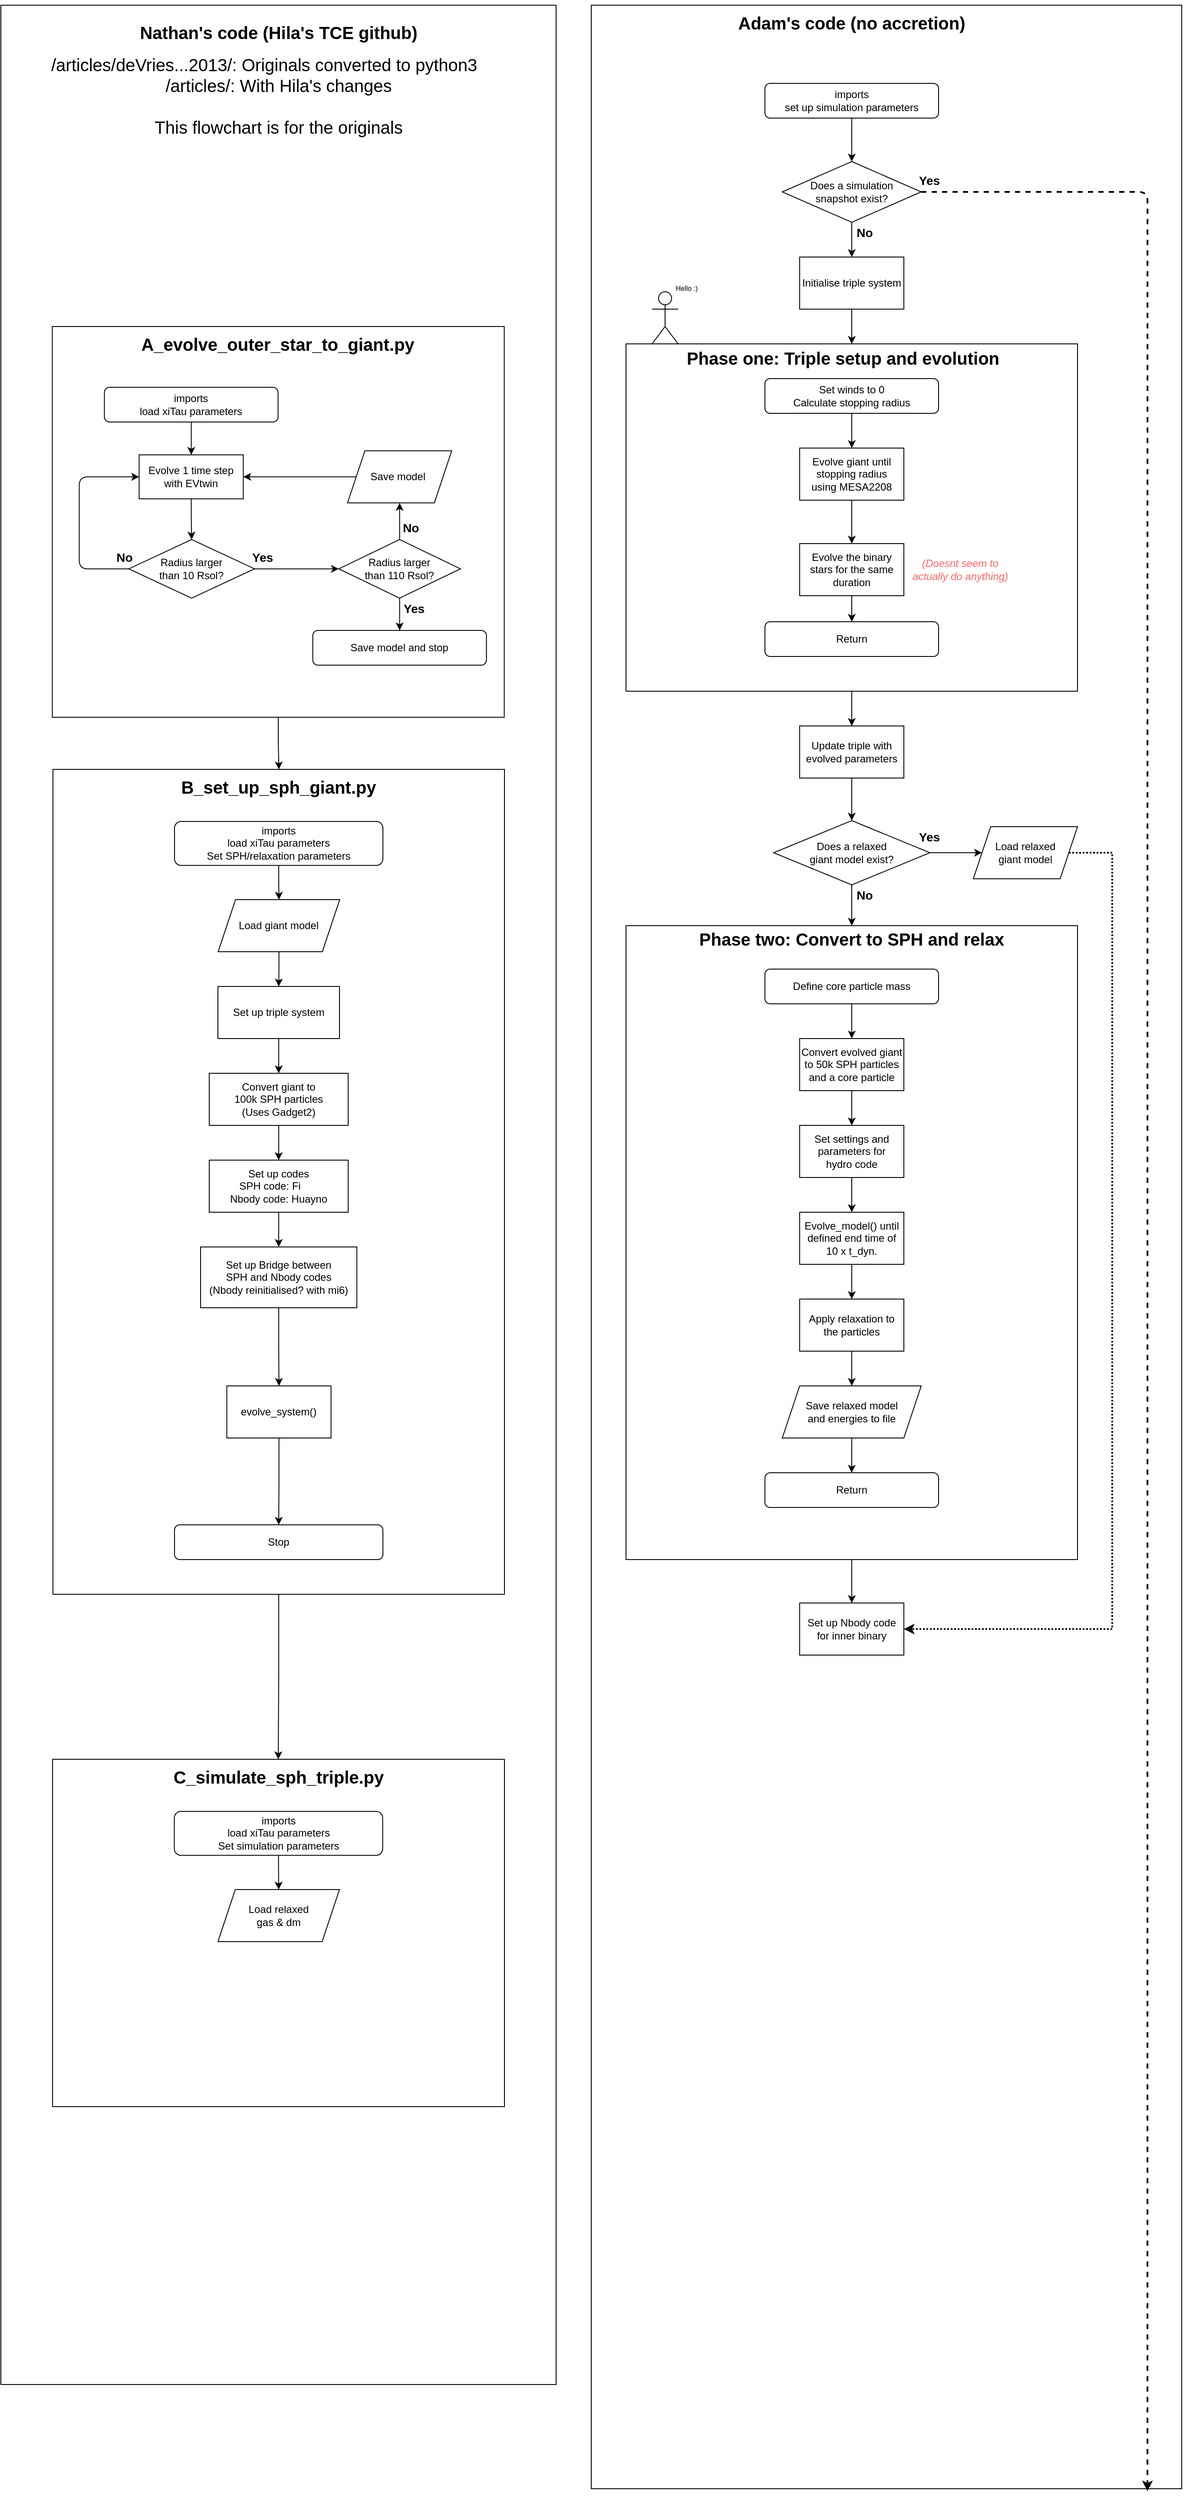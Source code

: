 <mxfile version="22.0.8" type="device">
  <diagram id="C5RBs43oDa-KdzZeNtuy" name="Page-1">
    <mxGraphModel dx="1122" dy="3079" grid="1" gridSize="10" guides="1" tooltips="1" connect="1" arrows="1" fold="1" page="1" pageScale="1" pageWidth="827" pageHeight="1169" math="0" shadow="0">
      <root>
        <mxCell id="WIyWlLk6GJQsqaUBKTNV-0" />
        <mxCell id="WIyWlLk6GJQsqaUBKTNV-1" parent="WIyWlLk6GJQsqaUBKTNV-0" />
        <mxCell id="GzwksDXFayszBQo7reNW-79" value="" style="rounded=0;whiteSpace=wrap;html=1;fillColor=none;shadow=0;glass=0;container=1;recursiveResize=0;" parent="WIyWlLk6GJQsqaUBKTNV-1" vertex="1">
          <mxGeometry x="760" y="-1600" width="680" height="2860" as="geometry" />
        </mxCell>
        <mxCell id="PNBJq6f99JEJwenBxY8p-17" value="" style="edgeStyle=orthogonalEdgeStyle;rounded=0;orthogonalLoop=1;jettySize=auto;html=1;" edge="1" parent="GzwksDXFayszBQo7reNW-79" source="GzwksDXFayszBQo7reNW-158" target="PNBJq6f99JEJwenBxY8p-16">
          <mxGeometry relative="1" as="geometry" />
        </mxCell>
        <mxCell id="GzwksDXFayszBQo7reNW-158" value="" style="whiteSpace=wrap;html=1;rounded=0;fillColor=none;container=1;recursiveResize=0;" parent="GzwksDXFayszBQo7reNW-79" vertex="1">
          <mxGeometry x="40" y="1060" width="520" height="730" as="geometry" />
        </mxCell>
        <mxCell id="GzwksDXFayszBQo7reNW-175" value="&lt;font style=&quot;font-size: 20px;&quot;&gt;&lt;font style=&quot;font-size: 20px;&quot;&gt;&lt;b style=&quot;&quot;&gt;Phase two:&amp;nbsp;&lt;/b&gt;&lt;/font&gt;&lt;b&gt;Convert to SPH and relax&lt;/b&gt;&lt;/font&gt;" style="text;html=1;strokeColor=none;fillColor=none;align=center;verticalAlign=middle;whiteSpace=wrap;rounded=0;" parent="GzwksDXFayszBQo7reNW-158" vertex="1">
          <mxGeometry x="40" width="440" height="30" as="geometry" />
        </mxCell>
        <mxCell id="PNBJq6f99JEJwenBxY8p-2" value="" style="edgeStyle=orthogonalEdgeStyle;rounded=0;orthogonalLoop=1;jettySize=auto;html=1;" edge="1" parent="GzwksDXFayszBQo7reNW-158" source="M_gOwme07G2UOisn0Ahi-7" target="PNBJq6f99JEJwenBxY8p-1">
          <mxGeometry relative="1" as="geometry" />
        </mxCell>
        <mxCell id="M_gOwme07G2UOisn0Ahi-7" value="Define core particle mass" style="rounded=1;whiteSpace=wrap;html=1;" parent="GzwksDXFayszBQo7reNW-158" vertex="1">
          <mxGeometry x="160" y="50" width="200" height="40" as="geometry" />
        </mxCell>
        <mxCell id="PNBJq6f99JEJwenBxY8p-4" value="" style="edgeStyle=orthogonalEdgeStyle;rounded=0;orthogonalLoop=1;jettySize=auto;html=1;" edge="1" parent="GzwksDXFayszBQo7reNW-158" source="PNBJq6f99JEJwenBxY8p-1" target="PNBJq6f99JEJwenBxY8p-3">
          <mxGeometry relative="1" as="geometry" />
        </mxCell>
        <mxCell id="PNBJq6f99JEJwenBxY8p-1" value="Convert evolved giant to 50k SPH particles and a core particle" style="whiteSpace=wrap;html=1;rounded=0;" vertex="1" parent="GzwksDXFayszBQo7reNW-158">
          <mxGeometry x="200" y="130" width="120" height="60" as="geometry" />
        </mxCell>
        <mxCell id="PNBJq6f99JEJwenBxY8p-6" value="" style="edgeStyle=orthogonalEdgeStyle;rounded=0;orthogonalLoop=1;jettySize=auto;html=1;" edge="1" parent="GzwksDXFayszBQo7reNW-158" source="PNBJq6f99JEJwenBxY8p-3" target="PNBJq6f99JEJwenBxY8p-5">
          <mxGeometry relative="1" as="geometry" />
        </mxCell>
        <mxCell id="PNBJq6f99JEJwenBxY8p-3" value="Set settings and parameters for&lt;br&gt;hydro code" style="whiteSpace=wrap;html=1;rounded=0;" vertex="1" parent="GzwksDXFayszBQo7reNW-158">
          <mxGeometry x="200" y="230" width="120" height="60" as="geometry" />
        </mxCell>
        <mxCell id="PNBJq6f99JEJwenBxY8p-8" value="" style="edgeStyle=orthogonalEdgeStyle;rounded=0;orthogonalLoop=1;jettySize=auto;html=1;" edge="1" parent="GzwksDXFayszBQo7reNW-158" source="PNBJq6f99JEJwenBxY8p-5" target="PNBJq6f99JEJwenBxY8p-7">
          <mxGeometry relative="1" as="geometry" />
        </mxCell>
        <mxCell id="PNBJq6f99JEJwenBxY8p-5" value="Evolve_model() until defined end time of 10 x t_dyn." style="whiteSpace=wrap;html=1;rounded=0;" vertex="1" parent="GzwksDXFayszBQo7reNW-158">
          <mxGeometry x="200" y="330" width="120" height="60" as="geometry" />
        </mxCell>
        <mxCell id="PNBJq6f99JEJwenBxY8p-10" value="" style="edgeStyle=orthogonalEdgeStyle;rounded=0;orthogonalLoop=1;jettySize=auto;html=1;" edge="1" parent="GzwksDXFayszBQo7reNW-158" source="PNBJq6f99JEJwenBxY8p-7" target="PNBJq6f99JEJwenBxY8p-9">
          <mxGeometry relative="1" as="geometry" />
        </mxCell>
        <mxCell id="PNBJq6f99JEJwenBxY8p-7" value="Apply relaxation to the particles" style="whiteSpace=wrap;html=1;rounded=0;" vertex="1" parent="GzwksDXFayszBQo7reNW-158">
          <mxGeometry x="200" y="430" width="120" height="60" as="geometry" />
        </mxCell>
        <mxCell id="PNBJq6f99JEJwenBxY8p-12" value="" style="edgeStyle=orthogonalEdgeStyle;rounded=0;orthogonalLoop=1;jettySize=auto;html=1;entryX=0.5;entryY=0;entryDx=0;entryDy=0;" edge="1" parent="GzwksDXFayszBQo7reNW-158" source="PNBJq6f99JEJwenBxY8p-9" target="PNBJq6f99JEJwenBxY8p-13">
          <mxGeometry relative="1" as="geometry">
            <mxPoint x="260" y="630" as="targetPoint" />
          </mxGeometry>
        </mxCell>
        <mxCell id="PNBJq6f99JEJwenBxY8p-9" value="Save relaxed model&lt;br&gt;and energies to file" style="shape=parallelogram;perimeter=parallelogramPerimeter;whiteSpace=wrap;html=1;fixedSize=1;rounded=0;" vertex="1" parent="GzwksDXFayszBQo7reNW-158">
          <mxGeometry x="180" y="530" width="160" height="60" as="geometry" />
        </mxCell>
        <mxCell id="PNBJq6f99JEJwenBxY8p-13" value="Return" style="rounded=1;whiteSpace=wrap;html=1;" vertex="1" parent="GzwksDXFayszBQo7reNW-158">
          <mxGeometry x="160" y="630" width="200" height="40" as="geometry" />
        </mxCell>
        <mxCell id="GzwksDXFayszBQo7reNW-143" value="" style="edgeStyle=orthogonalEdgeStyle;rounded=0;orthogonalLoop=1;jettySize=auto;html=1;" parent="GzwksDXFayszBQo7reNW-79" source="GzwksDXFayszBQo7reNW-94" target="GzwksDXFayszBQo7reNW-142" edge="1">
          <mxGeometry relative="1" as="geometry" />
        </mxCell>
        <mxCell id="GzwksDXFayszBQo7reNW-94" value="" style="rounded=0;whiteSpace=wrap;html=1;container=1;recursiveResize=0;fillColor=none;" parent="GzwksDXFayszBQo7reNW-79" vertex="1">
          <mxGeometry x="40" y="390" width="520" height="400" as="geometry">
            <mxRectangle x="80" y="400" width="50" height="40" as="alternateBounds" />
          </mxGeometry>
        </mxCell>
        <mxCell id="GzwksDXFayszBQo7reNW-134" value="&lt;font style=&quot;font-size: 20px;&quot;&gt;&lt;b&gt;Phase one:&amp;nbsp;Triple setup and evolution&lt;/b&gt;&lt;/font&gt;" style="text;html=1;strokeColor=none;fillColor=none;align=center;verticalAlign=middle;whiteSpace=wrap;rounded=0;" parent="GzwksDXFayszBQo7reNW-94" vertex="1">
          <mxGeometry x="30" y="1" width="440" height="30" as="geometry" />
        </mxCell>
        <mxCell id="GzwksDXFayszBQo7reNW-137" style="edgeStyle=orthogonalEdgeStyle;rounded=0;orthogonalLoop=1;jettySize=auto;html=1;exitX=0.5;exitY=1;exitDx=0;exitDy=0;" parent="GzwksDXFayszBQo7reNW-94" source="GzwksDXFayszBQo7reNW-135" target="GzwksDXFayszBQo7reNW-136" edge="1">
          <mxGeometry relative="1" as="geometry" />
        </mxCell>
        <mxCell id="GzwksDXFayszBQo7reNW-135" value="Set winds to 0&lt;br&gt;Calculate stopping radius" style="rounded=1;whiteSpace=wrap;html=1;" parent="GzwksDXFayszBQo7reNW-94" vertex="1">
          <mxGeometry x="160" y="40" width="200" height="40" as="geometry" />
        </mxCell>
        <mxCell id="GzwksDXFayszBQo7reNW-139" value="" style="edgeStyle=orthogonalEdgeStyle;rounded=0;orthogonalLoop=1;jettySize=auto;html=1;" parent="GzwksDXFayszBQo7reNW-94" source="GzwksDXFayszBQo7reNW-136" target="GzwksDXFayszBQo7reNW-138" edge="1">
          <mxGeometry relative="1" as="geometry" />
        </mxCell>
        <mxCell id="GzwksDXFayszBQo7reNW-136" value="Evolve giant until stopping radius&lt;br&gt;using MESA2208" style="rounded=0;whiteSpace=wrap;html=1;" parent="GzwksDXFayszBQo7reNW-94" vertex="1">
          <mxGeometry x="200" y="120" width="120" height="60" as="geometry" />
        </mxCell>
        <mxCell id="GzwksDXFayszBQo7reNW-141" style="edgeStyle=orthogonalEdgeStyle;rounded=0;orthogonalLoop=1;jettySize=auto;html=1;exitX=0.5;exitY=1;exitDx=0;exitDy=0;entryX=0.5;entryY=0;entryDx=0;entryDy=0;" parent="GzwksDXFayszBQo7reNW-94" source="GzwksDXFayszBQo7reNW-138" target="GzwksDXFayszBQo7reNW-140" edge="1">
          <mxGeometry relative="1" as="geometry" />
        </mxCell>
        <mxCell id="GzwksDXFayszBQo7reNW-140" value="Return" style="rounded=1;whiteSpace=wrap;html=1;" parent="GzwksDXFayszBQo7reNW-94" vertex="1">
          <mxGeometry x="160" y="320" width="200" height="40" as="geometry" />
        </mxCell>
        <mxCell id="GzwksDXFayszBQo7reNW-145" value="" style="group;fillColor=none;strokeColor=none;fontColor=#333333;" parent="GzwksDXFayszBQo7reNW-94" vertex="1" connectable="0">
          <mxGeometry x="200" y="230" width="250" height="60" as="geometry" />
        </mxCell>
        <mxCell id="GzwksDXFayszBQo7reNW-138" value="Evolve the binary stars for the same duration" style="rounded=0;whiteSpace=wrap;html=1;" parent="GzwksDXFayszBQo7reNW-145" vertex="1">
          <mxGeometry width="120" height="60" as="geometry" />
        </mxCell>
        <mxCell id="GzwksDXFayszBQo7reNW-144" value="&lt;i&gt;&lt;font color=&quot;#ff6666&quot;&gt;(Doesnt seem to actually do anything)&lt;/font&gt;&lt;/i&gt;" style="text;html=1;strokeColor=none;fillColor=none;align=center;verticalAlign=middle;whiteSpace=wrap;rounded=0;" parent="GzwksDXFayszBQo7reNW-145" vertex="1">
          <mxGeometry x="120" width="130" height="60" as="geometry" />
        </mxCell>
        <mxCell id="GzwksDXFayszBQo7reNW-82" value="" style="edgeStyle=orthogonalEdgeStyle;rounded=0;orthogonalLoop=1;jettySize=auto;html=1;" parent="GzwksDXFayszBQo7reNW-79" source="GzwksDXFayszBQo7reNW-80" target="GzwksDXFayszBQo7reNW-81" edge="1">
          <mxGeometry relative="1" as="geometry" />
        </mxCell>
        <mxCell id="GzwksDXFayszBQo7reNW-80" value="imports&lt;br&gt;set up simulation parameters" style="rounded=1;whiteSpace=wrap;html=1;" parent="GzwksDXFayszBQo7reNW-79" vertex="1">
          <mxGeometry x="200" y="90" width="200" height="40" as="geometry" />
        </mxCell>
        <mxCell id="GzwksDXFayszBQo7reNW-84" value="" style="edgeStyle=orthogonalEdgeStyle;rounded=0;orthogonalLoop=1;jettySize=auto;html=1;" parent="GzwksDXFayszBQo7reNW-79" source="GzwksDXFayszBQo7reNW-81" target="GzwksDXFayszBQo7reNW-83" edge="1">
          <mxGeometry relative="1" as="geometry" />
        </mxCell>
        <mxCell id="GzwksDXFayszBQo7reNW-83" value="Initialise triple system" style="whiteSpace=wrap;html=1;rounded=0;" parent="GzwksDXFayszBQo7reNW-79" vertex="1">
          <mxGeometry x="240" y="290" width="120" height="60" as="geometry" />
        </mxCell>
        <mxCell id="GzwksDXFayszBQo7reNW-78" value="&lt;h1 style=&quot;border-color: var(--border-color); line-height: 18px;&quot;&gt;&lt;font style=&quot;font-size: 20px;&quot;&gt;Adam&#39;s code (no accretion)&lt;/font&gt;&lt;/h1&gt;" style="text;html=1;strokeColor=none;fillColor=none;align=center;verticalAlign=middle;whiteSpace=wrap;rounded=0;" parent="GzwksDXFayszBQo7reNW-79" vertex="1">
          <mxGeometry x="40" width="520" height="40" as="geometry" />
        </mxCell>
        <mxCell id="GzwksDXFayszBQo7reNW-87" value="" style="endArrow=classic;html=1;rounded=1;exitX=1;exitY=0.5;exitDx=0;exitDy=0;entryX=0.942;entryY=1.001;entryDx=0;entryDy=0;entryPerimeter=0;edgeStyle=orthogonalEdgeStyle;strokeWidth=2;dashed=1;" parent="GzwksDXFayszBQo7reNW-79" source="GzwksDXFayszBQo7reNW-81" target="GzwksDXFayszBQo7reNW-79" edge="1">
          <mxGeometry width="50" height="50" relative="1" as="geometry">
            <mxPoint x="-50" y="340" as="sourcePoint" />
            <mxPoint x="710" y="320" as="targetPoint" />
            <Array as="points">
              <mxPoint x="641" y="215" />
            </Array>
          </mxGeometry>
        </mxCell>
        <mxCell id="GzwksDXFayszBQo7reNW-95" value="" style="endArrow=classic;html=1;rounded=0;exitX=0.5;exitY=1;exitDx=0;exitDy=0;" parent="GzwksDXFayszBQo7reNW-79" source="GzwksDXFayszBQo7reNW-83" target="GzwksDXFayszBQo7reNW-94" edge="1">
          <mxGeometry width="50" height="50" relative="1" as="geometry">
            <mxPoint x="-90" y="540" as="sourcePoint" />
            <mxPoint x="340" y="400" as="targetPoint" />
          </mxGeometry>
        </mxCell>
        <mxCell id="GzwksDXFayszBQo7reNW-149" style="edgeStyle=orthogonalEdgeStyle;rounded=0;orthogonalLoop=1;jettySize=auto;html=1;exitX=0.5;exitY=1;exitDx=0;exitDy=0;" parent="GzwksDXFayszBQo7reNW-79" source="GzwksDXFayszBQo7reNW-142" target="GzwksDXFayszBQo7reNW-148" edge="1">
          <mxGeometry relative="1" as="geometry" />
        </mxCell>
        <mxCell id="GzwksDXFayszBQo7reNW-142" value="Update triple with evolved parameters" style="whiteSpace=wrap;html=1;fillColor=none;rounded=0;" parent="GzwksDXFayszBQo7reNW-79" vertex="1">
          <mxGeometry x="240" y="830" width="120" height="60" as="geometry" />
        </mxCell>
        <mxCell id="GzwksDXFayszBQo7reNW-157" value="" style="edgeStyle=orthogonalEdgeStyle;rounded=0;orthogonalLoop=1;jettySize=auto;html=1;" parent="GzwksDXFayszBQo7reNW-79" source="GzwksDXFayszBQo7reNW-148" target="GzwksDXFayszBQo7reNW-156" edge="1">
          <mxGeometry relative="1" as="geometry" />
        </mxCell>
        <mxCell id="GzwksDXFayszBQo7reNW-159" value="" style="edgeStyle=orthogonalEdgeStyle;rounded=0;orthogonalLoop=1;jettySize=auto;html=1;" parent="GzwksDXFayszBQo7reNW-79" source="GzwksDXFayszBQo7reNW-148" target="GzwksDXFayszBQo7reNW-158" edge="1">
          <mxGeometry relative="1" as="geometry" />
        </mxCell>
        <mxCell id="GzwksDXFayszBQo7reNW-160" value="" style="group" parent="GzwksDXFayszBQo7reNW-79" vertex="1" connectable="0">
          <mxGeometry x="220" y="180" width="189" height="95.326" as="geometry" />
        </mxCell>
        <mxCell id="GzwksDXFayszBQo7reNW-81" value="Does a simulation &lt;br&gt;snapshot exist?" style="rhombus;whiteSpace=wrap;html=1;rounded=0;" parent="GzwksDXFayszBQo7reNW-160" vertex="1">
          <mxGeometry width="160" height="70" as="geometry" />
        </mxCell>
        <mxCell id="GzwksDXFayszBQo7reNW-88" value="&lt;h3&gt;Yes&lt;/h3&gt;" style="text;html=1;strokeColor=none;fillColor=none;spacing=5;spacingTop=-20;whiteSpace=wrap;overflow=hidden;rounded=0;align=center;" parent="GzwksDXFayszBQo7reNW-160" vertex="1">
          <mxGeometry x="150" y="10.005" width="39" height="25.322" as="geometry" />
        </mxCell>
        <mxCell id="GzwksDXFayszBQo7reNW-89" value="&lt;h3&gt;No&lt;/h3&gt;&lt;div&gt;&lt;br&gt;&lt;/div&gt;" style="text;html=1;strokeColor=none;fillColor=none;spacing=5;spacingTop=-20;whiteSpace=wrap;overflow=hidden;rounded=0;align=center;" parent="GzwksDXFayszBQo7reNW-160" vertex="1">
          <mxGeometry x="80" y="70.005" width="30" height="25.322" as="geometry" />
        </mxCell>
        <mxCell id="GzwksDXFayszBQo7reNW-161" value="" style="group" parent="GzwksDXFayszBQo7reNW-79" vertex="1" connectable="0">
          <mxGeometry x="210" y="939" width="199" height="99.326" as="geometry" />
        </mxCell>
        <mxCell id="GzwksDXFayszBQo7reNW-148" value="Does a relaxed&lt;br&gt;giant model exist?" style="rhombus;whiteSpace=wrap;html=1;rounded=0;" parent="GzwksDXFayszBQo7reNW-161" vertex="1">
          <mxGeometry width="180" height="74" as="geometry" />
        </mxCell>
        <mxCell id="GzwksDXFayszBQo7reNW-151" value="&lt;h3&gt;Yes&lt;/h3&gt;" style="text;html=1;strokeColor=none;fillColor=none;spacing=5;spacingTop=-20;whiteSpace=wrap;overflow=hidden;rounded=0;align=center;" parent="GzwksDXFayszBQo7reNW-161" vertex="1">
          <mxGeometry x="160" y="7.005" width="39" height="25.322" as="geometry" />
        </mxCell>
        <mxCell id="GzwksDXFayszBQo7reNW-152" value="&lt;h3&gt;No&lt;/h3&gt;&lt;div&gt;&lt;br&gt;&lt;/div&gt;" style="text;html=1;strokeColor=none;fillColor=none;spacing=5;spacingTop=-20;whiteSpace=wrap;overflow=hidden;rounded=0;align=center;" parent="GzwksDXFayszBQo7reNW-161" vertex="1">
          <mxGeometry x="89.5" y="74.005" width="30" height="25.322" as="geometry" />
        </mxCell>
        <mxCell id="GzwksDXFayszBQo7reNW-163" value="" style="group" parent="GzwksDXFayszBQo7reNW-79" vertex="1" connectable="0">
          <mxGeometry x="440" y="946" width="160" height="60" as="geometry" />
        </mxCell>
        <mxCell id="GzwksDXFayszBQo7reNW-156" value="Load relaxed&lt;br&gt;giant model" style="shape=parallelogram;perimeter=parallelogramPerimeter;whiteSpace=wrap;html=1;fixedSize=1;rounded=0;" parent="GzwksDXFayszBQo7reNW-163" vertex="1">
          <mxGeometry width="120" height="60" as="geometry" />
        </mxCell>
        <mxCell id="DtGymJpomRaIwwKiFIf4-16" value="" style="shape=umlActor;verticalLabelPosition=bottom;verticalAlign=top;html=1;outlineConnect=0;" parent="GzwksDXFayszBQo7reNW-79" vertex="1">
          <mxGeometry x="70" y="330" width="30" height="60" as="geometry" />
        </mxCell>
        <mxCell id="_zOlBHXcYFgcANZDZTEM-0" value="&lt;font style=&quot;font-size: 8px;&quot;&gt;Hello :)&lt;/font&gt;" style="text;html=1;strokeColor=none;fillColor=none;align=center;verticalAlign=middle;whiteSpace=wrap;rounded=0;" parent="GzwksDXFayszBQo7reNW-79" vertex="1">
          <mxGeometry x="80" y="310" width="60" height="30" as="geometry" />
        </mxCell>
        <mxCell id="PNBJq6f99JEJwenBxY8p-15" style="rounded=0;orthogonalLoop=1;jettySize=auto;html=1;exitX=1;exitY=0.5;exitDx=0;exitDy=0;entryX=1;entryY=0.5;entryDx=0;entryDy=0;edgeStyle=elbowEdgeStyle;strokeWidth=2;dashed=1;dashPattern=1 1;strokeColor=default;" edge="1" parent="GzwksDXFayszBQo7reNW-79" source="GzwksDXFayszBQo7reNW-156" target="PNBJq6f99JEJwenBxY8p-16">
          <mxGeometry relative="1" as="geometry">
            <Array as="points">
              <mxPoint x="600" y="1020" />
            </Array>
          </mxGeometry>
        </mxCell>
        <mxCell id="PNBJq6f99JEJwenBxY8p-16" value="Set up Nbody code for inner binary" style="whiteSpace=wrap;html=1;fillColor=none;rounded=0;" vertex="1" parent="GzwksDXFayszBQo7reNW-79">
          <mxGeometry x="240" y="1840" width="120" height="60" as="geometry" />
        </mxCell>
        <mxCell id="GzwksDXFayszBQo7reNW-93" value="" style="rounded=0;whiteSpace=wrap;html=1;fillColor=none;container=1;recursiveResize=0;" parent="WIyWlLk6GJQsqaUBKTNV-1" vertex="1">
          <mxGeometry x="80" y="-1600" width="639.5" height="2740" as="geometry" />
        </mxCell>
        <mxCell id="GzwksDXFayszBQo7reNW-197" style="edgeStyle=orthogonalEdgeStyle;rounded=0;orthogonalLoop=1;jettySize=auto;html=1;exitX=0.5;exitY=1;exitDx=0;exitDy=0;entryX=0.5;entryY=0;entryDx=0;entryDy=0;" parent="GzwksDXFayszBQo7reNW-93" source="GzwksDXFayszBQo7reNW-0" target="GzwksDXFayszBQo7reNW-187" edge="1">
          <mxGeometry relative="1" as="geometry" />
        </mxCell>
        <mxCell id="GzwksDXFayszBQo7reNW-0" value="&lt;p style=&quot;line-height: 0%;&quot;&gt;&lt;/p&gt;&lt;pre style=&quot;line-height: 150%;&quot;&gt;&lt;br&gt;&lt;/pre&gt;&lt;p&gt;&lt;/p&gt;" style="rounded=0;whiteSpace=wrap;html=1;glass=0;shadow=0;gradientColor=none;fillColor=none;movable=1;resizable=1;rotatable=1;deletable=1;editable=1;locked=0;connectable=1;container=1;align=center;noLabel=0;dropTarget=1;expand=1;backgroundOutline=0;autosize=1;recursiveResize=0;" parent="GzwksDXFayszBQo7reNW-93" vertex="1">
          <mxGeometry x="59.25" y="370" width="520.5" height="450" as="geometry">
            <mxRectangle x="40" y="-1120" width="50" height="40" as="alternateBounds" />
          </mxGeometry>
        </mxCell>
        <mxCell id="GzwksDXFayszBQo7reNW-11" value="" style="edgeStyle=orthogonalEdgeStyle;rounded=0;orthogonalLoop=1;jettySize=auto;html=1;" parent="GzwksDXFayszBQo7reNW-0" source="GzwksDXFayszBQo7reNW-3" target="GzwksDXFayszBQo7reNW-12" edge="1">
          <mxGeometry relative="1" as="geometry">
            <mxPoint x="190" y="177.8" as="targetPoint" />
          </mxGeometry>
        </mxCell>
        <mxCell id="GzwksDXFayszBQo7reNW-3" value="imports&lt;br&gt;load xiTau parameters" style="rounded=1;whiteSpace=wrap;html=1;" parent="GzwksDXFayszBQo7reNW-0" vertex="1">
          <mxGeometry x="60" y="70" width="200" height="40" as="geometry" />
        </mxCell>
        <mxCell id="GzwksDXFayszBQo7reNW-14" value="" style="edgeStyle=orthogonalEdgeStyle;rounded=0;orthogonalLoop=1;jettySize=auto;html=1;" parent="GzwksDXFayszBQo7reNW-0" source="GzwksDXFayszBQo7reNW-12" target="GzwksDXFayszBQo7reNW-13" edge="1">
          <mxGeometry relative="1" as="geometry" />
        </mxCell>
        <mxCell id="GzwksDXFayszBQo7reNW-12" value="Evolve 1 time step with EVtwin" style="rounded=0;whiteSpace=wrap;html=1;" parent="GzwksDXFayszBQo7reNW-0" vertex="1">
          <mxGeometry x="100" y="147.798" width="120" height="50.643" as="geometry" />
        </mxCell>
        <mxCell id="GzwksDXFayszBQo7reNW-27" value="" style="edgeStyle=orthogonalEdgeStyle;rounded=0;orthogonalLoop=1;jettySize=auto;html=1;" parent="GzwksDXFayszBQo7reNW-0" source="GzwksDXFayszBQo7reNW-13" target="GzwksDXFayszBQo7reNW-26" edge="1">
          <mxGeometry relative="1" as="geometry" />
        </mxCell>
        <mxCell id="GzwksDXFayszBQo7reNW-29" value="" style="edgeStyle=orthogonalEdgeStyle;rounded=0;orthogonalLoop=1;jettySize=auto;html=1;" parent="GzwksDXFayszBQo7reNW-0" source="GzwksDXFayszBQo7reNW-26" target="GzwksDXFayszBQo7reNW-132" edge="1">
          <mxGeometry relative="1" as="geometry">
            <mxPoint x="400" y="203.121" as="targetPoint" />
          </mxGeometry>
        </mxCell>
        <mxCell id="GzwksDXFayszBQo7reNW-34" style="edgeStyle=orthogonalEdgeStyle;rounded=0;orthogonalLoop=1;jettySize=auto;html=1;exitX=0.5;exitY=1;exitDx=0;exitDy=0;entryX=0.5;entryY=0;entryDx=0;entryDy=0;" parent="GzwksDXFayszBQo7reNW-0" source="GzwksDXFayszBQo7reNW-26" target="GzwksDXFayszBQo7reNW-36" edge="1">
          <mxGeometry relative="1" as="geometry">
            <mxPoint x="400" y="414.134" as="targetPoint" />
          </mxGeometry>
        </mxCell>
        <mxCell id="GzwksDXFayszBQo7reNW-30" style="edgeStyle=orthogonalEdgeStyle;rounded=0;orthogonalLoop=1;jettySize=auto;html=1;exitX=0;exitY=0.5;exitDx=0;exitDy=0;entryX=1;entryY=0.5;entryDx=0;entryDy=0;" parent="GzwksDXFayszBQo7reNW-0" source="GzwksDXFayszBQo7reNW-132" target="GzwksDXFayszBQo7reNW-12" edge="1">
          <mxGeometry relative="1" as="geometry">
            <mxPoint x="340" y="177.8" as="sourcePoint" />
          </mxGeometry>
        </mxCell>
        <mxCell id="GzwksDXFayszBQo7reNW-36" value="Save model and stop" style="rounded=1;whiteSpace=wrap;html=1;" parent="GzwksDXFayszBQo7reNW-0" vertex="1">
          <mxGeometry x="300" y="350" width="200" height="40" as="geometry" />
        </mxCell>
        <mxCell id="GzwksDXFayszBQo7reNW-39" value="" style="endArrow=classic;html=1;rounded=1;exitX=0;exitY=0.5;exitDx=0;exitDy=0;entryX=0;entryY=0.5;entryDx=0;entryDy=0;edgeStyle=orthogonalEdgeStyle;" parent="GzwksDXFayszBQo7reNW-0" source="GzwksDXFayszBQo7reNW-13" target="GzwksDXFayszBQo7reNW-12" edge="1">
          <mxGeometry width="50" height="50" relative="1" as="geometry">
            <mxPoint x="310" y="295.967" as="sourcePoint" />
            <mxPoint x="360" y="253.764" as="targetPoint" />
            <Array as="points">
              <mxPoint x="31" y="279" />
              <mxPoint x="31" y="173" />
            </Array>
          </mxGeometry>
        </mxCell>
        <mxCell id="GzwksDXFayszBQo7reNW-59" value="&lt;h1 style=&quot;border-color: var(--border-color); line-height: 18px;&quot;&gt;&lt;font style=&quot;font-size: 20px;&quot;&gt;A_evolve_outer_star_to_giant.py&lt;/font&gt;&lt;/h1&gt;" style="text;html=1;strokeColor=none;fillColor=none;align=center;verticalAlign=middle;whiteSpace=wrap;rounded=0;" parent="GzwksDXFayszBQo7reNW-0" vertex="1">
          <mxGeometry x="40" width="440" height="40" as="geometry" />
        </mxCell>
        <mxCell id="GzwksDXFayszBQo7reNW-132" value="Save model&amp;nbsp;" style="shape=parallelogram;perimeter=parallelogramPerimeter;whiteSpace=wrap;html=1;fixedSize=1;" parent="GzwksDXFayszBQo7reNW-0" vertex="1">
          <mxGeometry x="340" y="143.12" width="120" height="60" as="geometry" />
        </mxCell>
        <mxCell id="GzwksDXFayszBQo7reNW-146" value="" style="group" parent="GzwksDXFayszBQo7reNW-0" vertex="1" connectable="0">
          <mxGeometry x="330" y="220" width="140" height="118.17" as="geometry" />
        </mxCell>
        <mxCell id="GzwksDXFayszBQo7reNW-23" value="&lt;h3&gt;Yes&lt;/h3&gt;" style="text;html=1;strokeColor=none;fillColor=none;spacing=5;spacingTop=-20;whiteSpace=wrap;overflow=hidden;rounded=0;align=center;" parent="GzwksDXFayszBQo7reNW-146" vertex="1">
          <mxGeometry x="70" y="92.848" width="34.125" height="25.322" as="geometry" />
        </mxCell>
        <mxCell id="GzwksDXFayszBQo7reNW-26" value="Radius larger&lt;br&gt;than 110 Rsol?" style="rhombus;whiteSpace=wrap;html=1;rounded=0;" parent="GzwksDXFayszBQo7reNW-146" vertex="1">
          <mxGeometry y="25.322" width="140" height="67.526" as="geometry" />
        </mxCell>
        <mxCell id="GzwksDXFayszBQo7reNW-32" value="&lt;h3&gt;No&lt;/h3&gt;&lt;div&gt;&lt;br&gt;&lt;/div&gt;" style="text;html=1;strokeColor=none;fillColor=none;spacing=5;spacingTop=-20;whiteSpace=wrap;overflow=hidden;rounded=0;align=center;" parent="GzwksDXFayszBQo7reNW-146" vertex="1">
          <mxGeometry x="70" width="26.25" height="25.322" as="geometry" />
        </mxCell>
        <mxCell id="GzwksDXFayszBQo7reNW-147" value="" style="group" parent="GzwksDXFayszBQo7reNW-0" vertex="1" connectable="0">
          <mxGeometry x="70" y="245.32" width="190" height="67.52" as="geometry" />
        </mxCell>
        <mxCell id="GzwksDXFayszBQo7reNW-13" value="Radius larger&lt;br&gt;than 10 Rsol?" style="rhombus;whiteSpace=wrap;html=1;rounded=0;" parent="GzwksDXFayszBQo7reNW-147" vertex="1">
          <mxGeometry x="18.095" width="144.762" height="67.52" as="geometry" />
        </mxCell>
        <mxCell id="GzwksDXFayszBQo7reNW-19" value="&lt;h3&gt;No&lt;/h3&gt;&lt;div&gt;&lt;br&gt;&lt;/div&gt;" style="text;html=1;strokeColor=none;fillColor=none;spacing=5;spacingTop=-20;whiteSpace=wrap;overflow=hidden;rounded=0;align=center;" parent="GzwksDXFayszBQo7reNW-147" vertex="1">
          <mxGeometry y="8.44" width="27.143" height="25.32" as="geometry" />
        </mxCell>
        <mxCell id="GzwksDXFayszBQo7reNW-35" value="&lt;h3&gt;Yes&lt;/h3&gt;" style="text;html=1;strokeColor=none;fillColor=none;spacing=5;spacingTop=-20;whiteSpace=wrap;overflow=hidden;rounded=0;align=center;" parent="GzwksDXFayszBQo7reNW-147" vertex="1">
          <mxGeometry x="154.714" y="8.44" width="35.286" height="25.32" as="geometry" />
        </mxCell>
        <mxCell id="GzwksDXFayszBQo7reNW-92" value="&lt;h1 style=&quot;border-color: var(--border-color); line-height: 18px; font-size: 23px;&quot;&gt;&lt;font style=&quot;font-size: 20px;&quot;&gt;Nathan&#39;s code (Hila&#39;s TCE github)&lt;/font&gt;&lt;/h1&gt;&lt;div style=&quot;font-size: 20px;&quot;&gt;&lt;font style=&quot;font-size: 20px;&quot;&gt;/articles/deVries...2013/: Originals converted to python3&amp;nbsp; &amp;nbsp; &amp;nbsp;&amp;nbsp;&lt;/font&gt;&lt;/div&gt;&lt;div style=&quot;font-size: 20px;&quot;&gt;&lt;font style=&quot;font-size: 20px;&quot;&gt;/articles/: With Hila&#39;s changes&lt;/font&gt;&lt;/div&gt;&lt;div style=&quot;font-size: 16px;&quot;&gt;&lt;font style=&quot;font-size: 20px;&quot;&gt;&lt;br&gt;&lt;/font&gt;&lt;/div&gt;&lt;div style=&quot;font-size: 16px;&quot;&gt;&lt;font style=&quot;font-size: 20px;&quot;&gt;This flowchart is for the originals&lt;/font&gt;&lt;/div&gt;" style="text;html=1;strokeColor=none;fillColor=none;align=center;verticalAlign=top;whiteSpace=wrap;rounded=0;" parent="GzwksDXFayszBQo7reNW-93" vertex="1">
          <mxGeometry x="39.75" width="560" height="170" as="geometry" />
        </mxCell>
        <mxCell id="DtGymJpomRaIwwKiFIf4-63" style="edgeStyle=orthogonalEdgeStyle;rounded=0;orthogonalLoop=1;jettySize=auto;html=1;exitX=0.5;exitY=1;exitDx=0;exitDy=0;entryX=0.5;entryY=0;entryDx=0;entryDy=0;" parent="GzwksDXFayszBQo7reNW-93" source="GzwksDXFayszBQo7reNW-176" target="DtGymJpomRaIwwKiFIf4-53" edge="1">
          <mxGeometry relative="1" as="geometry">
            <mxPoint x="319.75" y="1830" as="sourcePoint" />
          </mxGeometry>
        </mxCell>
        <mxCell id="GzwksDXFayszBQo7reNW-176" value="&lt;p style=&quot;line-height: 0%;&quot;&gt;&lt;/p&gt;&lt;pre style=&quot;line-height: 150%;&quot;&gt;&lt;br&gt;&lt;/pre&gt;&lt;p&gt;&lt;/p&gt;" style="rounded=0;whiteSpace=wrap;html=1;glass=0;shadow=0;gradientColor=none;fillColor=none;movable=1;resizable=1;rotatable=1;deletable=1;editable=1;locked=0;connectable=1;container=1;align=center;noLabel=0;dropTarget=1;expand=1;backgroundOutline=0;autosize=1;recursiveResize=0;" parent="GzwksDXFayszBQo7reNW-93" vertex="1">
          <mxGeometry x="60" y="880" width="520" height="950" as="geometry">
            <mxRectangle x="40" y="-1120" width="50" height="40" as="alternateBounds" />
          </mxGeometry>
        </mxCell>
        <mxCell id="GzwksDXFayszBQo7reNW-187" value="&lt;span style=&quot;font-size: 20px;&quot;&gt;&lt;b&gt;B_set_up_sph_giant.py&lt;/b&gt;&lt;/span&gt;" style="text;html=1;strokeColor=none;fillColor=none;align=center;verticalAlign=middle;whiteSpace=wrap;rounded=0;" parent="GzwksDXFayszBQo7reNW-176" vertex="1">
          <mxGeometry x="40.25" width="440" height="40" as="geometry" />
        </mxCell>
        <mxCell id="DtGymJpomRaIwwKiFIf4-0" value="imports&lt;br&gt;load xiTau parameters&lt;br&gt;Set SPH/relaxation parameters" style="rounded=1;whiteSpace=wrap;html=1;" parent="GzwksDXFayszBQo7reNW-176" vertex="1">
          <mxGeometry x="140" y="60" width="240" height="50.64" as="geometry" />
        </mxCell>
        <mxCell id="DtGymJpomRaIwwKiFIf4-13" value="" style="edgeStyle=orthogonalEdgeStyle;rounded=0;orthogonalLoop=1;jettySize=auto;html=1;exitX=0.5;exitY=1;exitDx=0;exitDy=0;" parent="GzwksDXFayszBQo7reNW-176" source="DtGymJpomRaIwwKiFIf4-0" target="DtGymJpomRaIwwKiFIf4-12" edge="1">
          <mxGeometry relative="1" as="geometry">
            <mxPoint x="260" y="210" as="sourcePoint" />
          </mxGeometry>
        </mxCell>
        <mxCell id="DtGymJpomRaIwwKiFIf4-15" value="" style="edgeStyle=orthogonalEdgeStyle;rounded=0;orthogonalLoop=1;jettySize=auto;html=1;" parent="GzwksDXFayszBQo7reNW-176" source="DtGymJpomRaIwwKiFIf4-12" target="DtGymJpomRaIwwKiFIf4-14" edge="1">
          <mxGeometry relative="1" as="geometry" />
        </mxCell>
        <mxCell id="DtGymJpomRaIwwKiFIf4-12" value="Load giant model" style="shape=parallelogram;perimeter=parallelogramPerimeter;whiteSpace=wrap;html=1;fixedSize=1;rounded=0;" parent="GzwksDXFayszBQo7reNW-176" vertex="1">
          <mxGeometry x="190.25" y="150" width="140" height="60" as="geometry" />
        </mxCell>
        <mxCell id="_zOlBHXcYFgcANZDZTEM-2" value="" style="edgeStyle=orthogonalEdgeStyle;rounded=0;orthogonalLoop=1;jettySize=auto;html=1;" parent="GzwksDXFayszBQo7reNW-176" source="DtGymJpomRaIwwKiFIf4-14" target="_zOlBHXcYFgcANZDZTEM-1" edge="1">
          <mxGeometry relative="1" as="geometry" />
        </mxCell>
        <mxCell id="DtGymJpomRaIwwKiFIf4-14" value="Set up triple system" style="whiteSpace=wrap;html=1;rounded=0;" parent="GzwksDXFayszBQo7reNW-176" vertex="1">
          <mxGeometry x="190" y="250" width="140" height="60" as="geometry" />
        </mxCell>
        <mxCell id="DtGymJpomRaIwwKiFIf4-21" value="" style="edgeStyle=orthogonalEdgeStyle;rounded=0;orthogonalLoop=1;jettySize=auto;html=1;entryX=0.5;entryY=0;entryDx=0;entryDy=0;" parent="GzwksDXFayszBQo7reNW-176" source="DtGymJpomRaIwwKiFIf4-18" target="DtGymJpomRaIwwKiFIf4-22" edge="1">
          <mxGeometry relative="1" as="geometry">
            <mxPoint x="260.3" y="570" as="targetPoint" />
          </mxGeometry>
        </mxCell>
        <mxCell id="DtGymJpomRaIwwKiFIf4-18" value="Set up codes&lt;br&gt;SPH code: Fi&amp;nbsp; &amp;nbsp; &amp;nbsp;&amp;nbsp;&lt;br&gt;Nbody code: Huayno" style="whiteSpace=wrap;html=1;rounded=0;" parent="GzwksDXFayszBQo7reNW-176" vertex="1">
          <mxGeometry x="180" y="450" width="160" height="60" as="geometry" />
        </mxCell>
        <mxCell id="DtGymJpomRaIwwKiFIf4-39" value="" style="edgeStyle=orthogonalEdgeStyle;rounded=0;orthogonalLoop=1;jettySize=auto;html=1;" parent="GzwksDXFayszBQo7reNW-176" source="DtGymJpomRaIwwKiFIf4-22" target="DtGymJpomRaIwwKiFIf4-38" edge="1">
          <mxGeometry relative="1" as="geometry" />
        </mxCell>
        <mxCell id="DtGymJpomRaIwwKiFIf4-22" value="Set up Bridge between&lt;br&gt;SPH and Nbody codes&lt;br&gt;(Nbody reinitialised? with mi6)" style="whiteSpace=wrap;html=1;rounded=0;" parent="GzwksDXFayszBQo7reNW-176" vertex="1">
          <mxGeometry x="170" y="550" width="180" height="70" as="geometry" />
        </mxCell>
        <mxCell id="DtGymJpomRaIwwKiFIf4-38" value="evolve_system()" style="whiteSpace=wrap;html=1;rounded=0;" parent="GzwksDXFayszBQo7reNW-176" vertex="1">
          <mxGeometry x="200.25" y="710" width="120" height="60" as="geometry" />
        </mxCell>
        <mxCell id="_zOlBHXcYFgcANZDZTEM-3" style="edgeStyle=orthogonalEdgeStyle;rounded=0;orthogonalLoop=1;jettySize=auto;html=1;exitX=0.5;exitY=1;exitDx=0;exitDy=0;" parent="GzwksDXFayszBQo7reNW-176" source="_zOlBHXcYFgcANZDZTEM-1" target="DtGymJpomRaIwwKiFIf4-18" edge="1">
          <mxGeometry relative="1" as="geometry" />
        </mxCell>
        <mxCell id="_zOlBHXcYFgcANZDZTEM-1" value="Convert giant to&lt;br&gt;100k SPH particles&lt;br&gt;(Uses Gadget2)" style="whiteSpace=wrap;html=1;rounded=0;" parent="GzwksDXFayszBQo7reNW-176" vertex="1">
          <mxGeometry x="180" y="350" width="160" height="60" as="geometry" />
        </mxCell>
        <mxCell id="DtGymJpomRaIwwKiFIf4-40" value="Stop" style="whiteSpace=wrap;html=1;rounded=1;" parent="GzwksDXFayszBQo7reNW-176" vertex="1">
          <mxGeometry x="140" y="870" width="240" height="40" as="geometry" />
        </mxCell>
        <mxCell id="DtGymJpomRaIwwKiFIf4-41" value="" style="edgeStyle=orthogonalEdgeStyle;rounded=0;orthogonalLoop=1;jettySize=auto;html=1;" parent="GzwksDXFayszBQo7reNW-176" source="DtGymJpomRaIwwKiFIf4-38" target="DtGymJpomRaIwwKiFIf4-40" edge="1">
          <mxGeometry relative="1" as="geometry" />
        </mxCell>
        <mxCell id="DtGymJpomRaIwwKiFIf4-42" value="&lt;p style=&quot;line-height: 0%;&quot;&gt;&lt;/p&gt;&lt;pre style=&quot;line-height: 150%;&quot;&gt;&lt;br&gt;&lt;/pre&gt;&lt;p&gt;&lt;/p&gt;" style="rounded=0;whiteSpace=wrap;html=1;glass=0;shadow=0;gradientColor=none;fillColor=none;movable=1;resizable=1;rotatable=1;deletable=1;editable=1;locked=0;connectable=1;container=1;align=center;noLabel=0;dropTarget=1;expand=1;backgroundOutline=0;autosize=1;recursiveResize=0;" parent="GzwksDXFayszBQo7reNW-93" vertex="1">
          <mxGeometry x="59.5" y="2020" width="520.5" height="400" as="geometry">
            <mxRectangle x="40" y="-1120" width="50" height="40" as="alternateBounds" />
          </mxGeometry>
        </mxCell>
        <mxCell id="DtGymJpomRaIwwKiFIf4-53" value="&lt;h1 style=&quot;border-color: var(--border-color); line-height: 18px;&quot;&gt;&lt;font style=&quot;font-size: 20px;&quot;&gt;C_simulate_sph_triple.py&lt;/font&gt;&lt;/h1&gt;" style="text;html=1;strokeColor=none;fillColor=none;align=center;verticalAlign=middle;whiteSpace=wrap;rounded=0;" parent="DtGymJpomRaIwwKiFIf4-42" vertex="1">
          <mxGeometry x="40" width="440" height="40" as="geometry" />
        </mxCell>
        <mxCell id="DtGymJpomRaIwwKiFIf4-66" value="imports&lt;br&gt;load xiTau parameters&lt;br&gt;Set simulation parameters" style="rounded=1;whiteSpace=wrap;html=1;" parent="DtGymJpomRaIwwKiFIf4-42" vertex="1">
          <mxGeometry x="140.25" y="60" width="240" height="50.64" as="geometry" />
        </mxCell>
        <mxCell id="DtGymJpomRaIwwKiFIf4-67" value="" style="edgeStyle=orthogonalEdgeStyle;rounded=0;orthogonalLoop=1;jettySize=auto;html=1;exitX=0.5;exitY=1;exitDx=0;exitDy=0;" parent="DtGymJpomRaIwwKiFIf4-42" source="DtGymJpomRaIwwKiFIf4-66" target="DtGymJpomRaIwwKiFIf4-69" edge="1">
          <mxGeometry relative="1" as="geometry">
            <mxPoint x="260.25" y="210" as="sourcePoint" />
          </mxGeometry>
        </mxCell>
        <mxCell id="DtGymJpomRaIwwKiFIf4-69" value="Load relaxed&lt;br&gt;gas &amp;amp; dm" style="shape=parallelogram;perimeter=parallelogramPerimeter;whiteSpace=wrap;html=1;fixedSize=1;rounded=0;" parent="DtGymJpomRaIwwKiFIf4-42" vertex="1">
          <mxGeometry x="190.5" y="150" width="140" height="60" as="geometry" />
        </mxCell>
      </root>
    </mxGraphModel>
  </diagram>
</mxfile>
